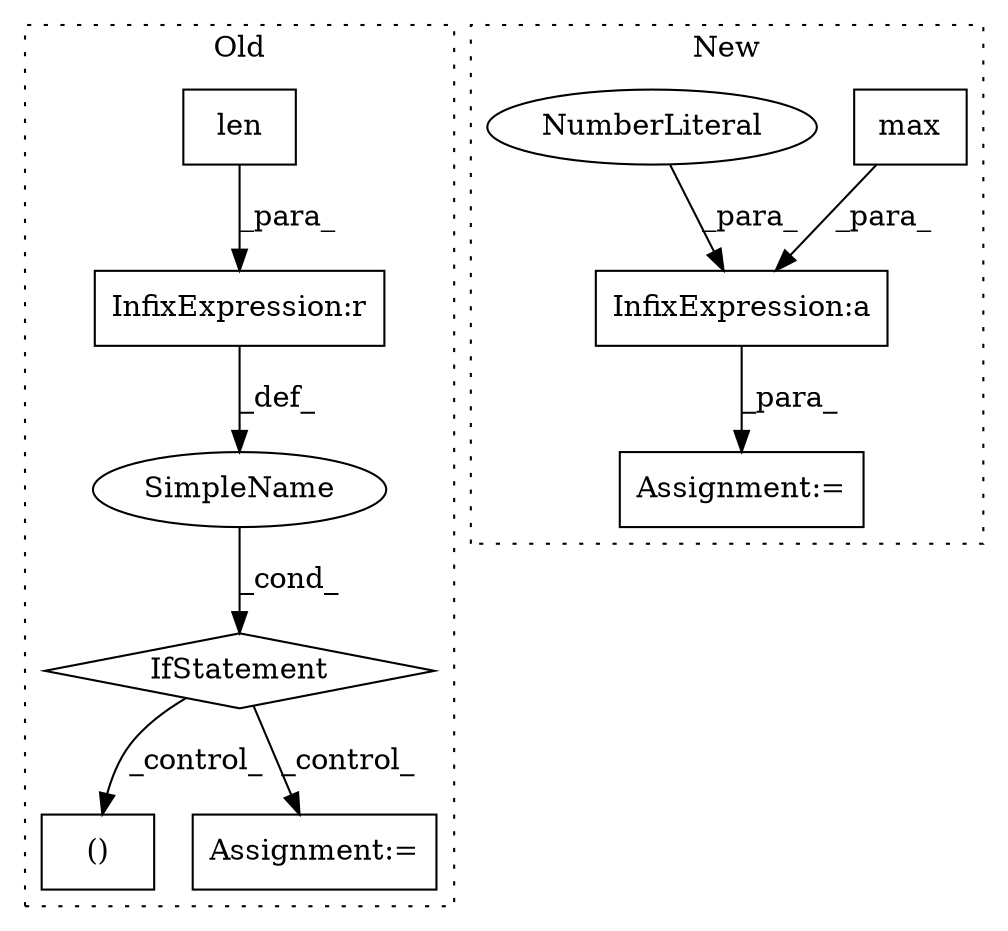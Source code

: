 digraph G {
subgraph cluster0 {
1 [label="len" a="32" s="554,563" l="4,1" shape="box"];
4 [label="IfStatement" a="25" s="550,568" l="4,2" shape="diamond"];
5 [label="InfixExpression:r" a="27" s="564" l="3" shape="box"];
6 [label="()" a="106" s="793" l="43" shape="box"];
9 [label="SimpleName" a="42" s="" l="" shape="ellipse"];
10 [label="Assignment:=" a="7" s="612" l="2" shape="box"];
label = "Old";
style="dotted";
}
subgraph cluster1 {
2 [label="max" a="32" s="809" l="5" shape="box"];
3 [label="Assignment:=" a="7" s="802" l="1" shape="box"];
7 [label="InfixExpression:a" a="27" s="814" l="3" shape="box"];
8 [label="NumberLiteral" a="34" s="817" l="1" shape="ellipse"];
label = "New";
style="dotted";
}
1 -> 5 [label="_para_"];
2 -> 7 [label="_para_"];
4 -> 10 [label="_control_"];
4 -> 6 [label="_control_"];
5 -> 9 [label="_def_"];
7 -> 3 [label="_para_"];
8 -> 7 [label="_para_"];
9 -> 4 [label="_cond_"];
}